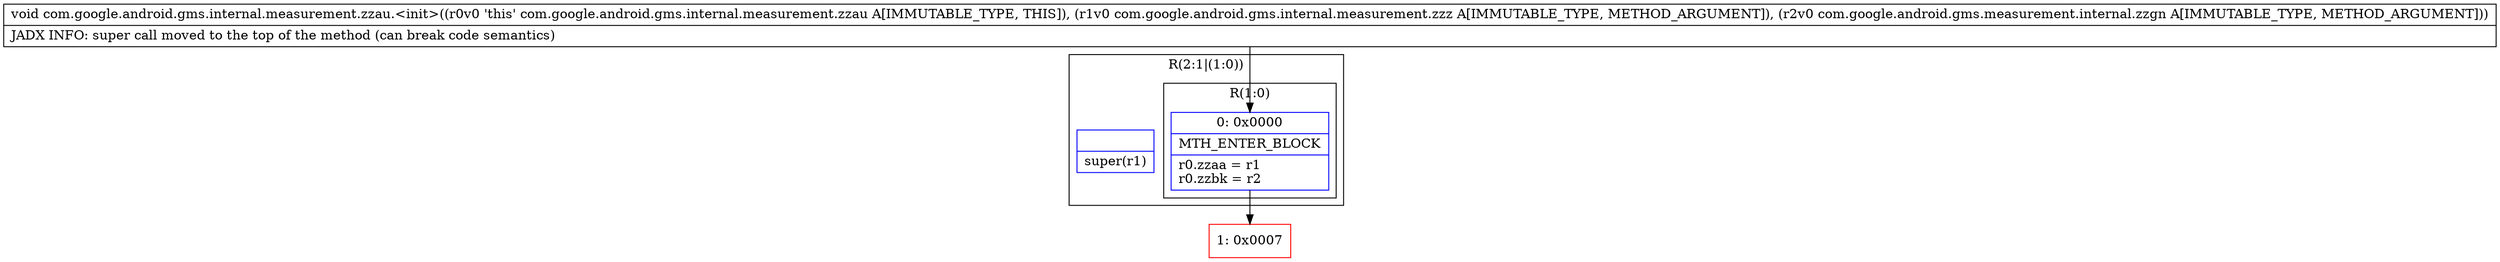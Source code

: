 digraph "CFG forcom.google.android.gms.internal.measurement.zzau.\<init\>(Lcom\/google\/android\/gms\/internal\/measurement\/zzz;Lcom\/google\/android\/gms\/measurement\/internal\/zzgn;)V" {
subgraph cluster_Region_1170655821 {
label = "R(2:1|(1:0))";
node [shape=record,color=blue];
Node_InsnContainer_1156124836 [shape=record,label="{|super(r1)\l}"];
subgraph cluster_Region_730645196 {
label = "R(1:0)";
node [shape=record,color=blue];
Node_0 [shape=record,label="{0\:\ 0x0000|MTH_ENTER_BLOCK\l|r0.zzaa = r1\lr0.zzbk = r2\l}"];
}
}
Node_1 [shape=record,color=red,label="{1\:\ 0x0007}"];
MethodNode[shape=record,label="{void com.google.android.gms.internal.measurement.zzau.\<init\>((r0v0 'this' com.google.android.gms.internal.measurement.zzau A[IMMUTABLE_TYPE, THIS]), (r1v0 com.google.android.gms.internal.measurement.zzz A[IMMUTABLE_TYPE, METHOD_ARGUMENT]), (r2v0 com.google.android.gms.measurement.internal.zzgn A[IMMUTABLE_TYPE, METHOD_ARGUMENT]))  | JADX INFO: super call moved to the top of the method (can break code semantics)\l}"];
MethodNode -> Node_0;
Node_0 -> Node_1;
}

